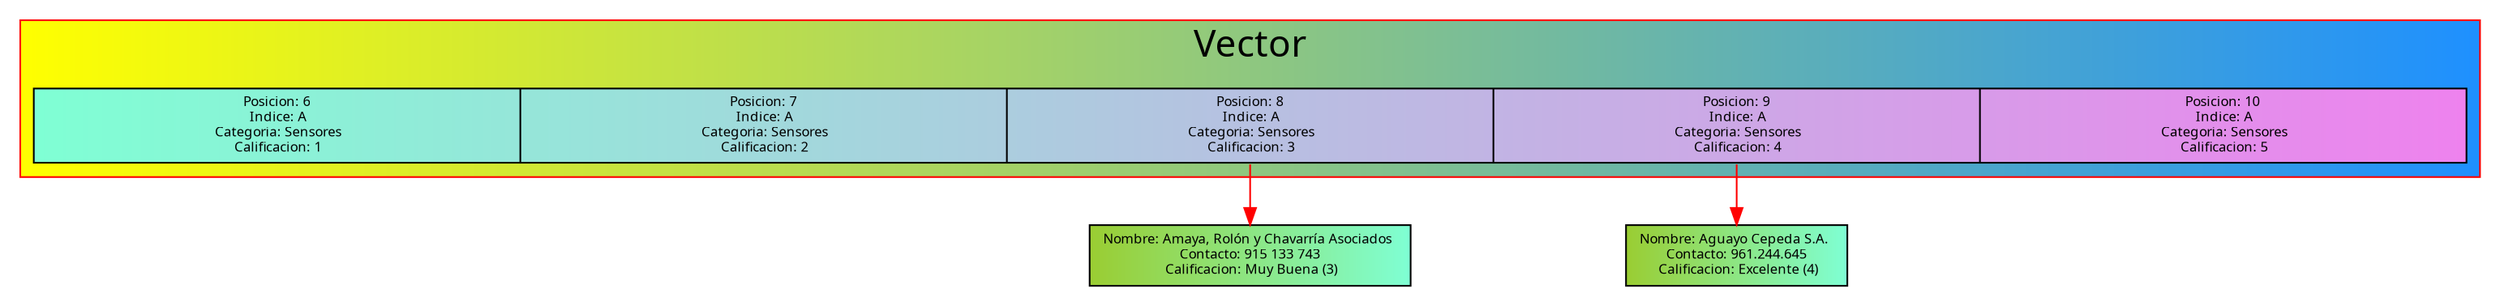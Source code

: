 digraph grafo{
fontname="Verdana" color=red fontsize=22;
node [shape=record fontsize=8 fontname="Verdana" style=filled];
edge [color="blue"]
subgraph cluster{
label = "Vector";
bgcolor="yellow:dodgerblue"
Vector[label="<5>Posicion: 6\n Indice: A\n Categoria: Sensores\n Calificacion: 1|<6>Posicion: 7\n Indice: A\n Categoria: Sensores\n Calificacion: 2|<7>Posicion: 8\n Indice: A\n Categoria: Sensores\n Calificacion: 3|<8>Posicion: 9\n Indice: A\n Categoria: Sensores\n Calificacion: 4|<9>Posicion: 10\n Indice: A\n Categoria: Sensores\n Calificacion: 5",width=20, fillcolor="aquamarine:violet"];
}
731[label="Nombre: Amaya, Rolón y Chavarría Asociados \n Contacto: 915 133 743 \n Calificacion: Muy Buena (3)", fillcolor="yellowgreen:aquamarine"];
Vector:7->731[color=red]
841[label="Nombre: Aguayo Cepeda S.A. \n Contacto: 961.244.645 \n Calificacion: Excelente (4)", fillcolor="yellowgreen:aquamarine"];
Vector:8->841[color=red]
}